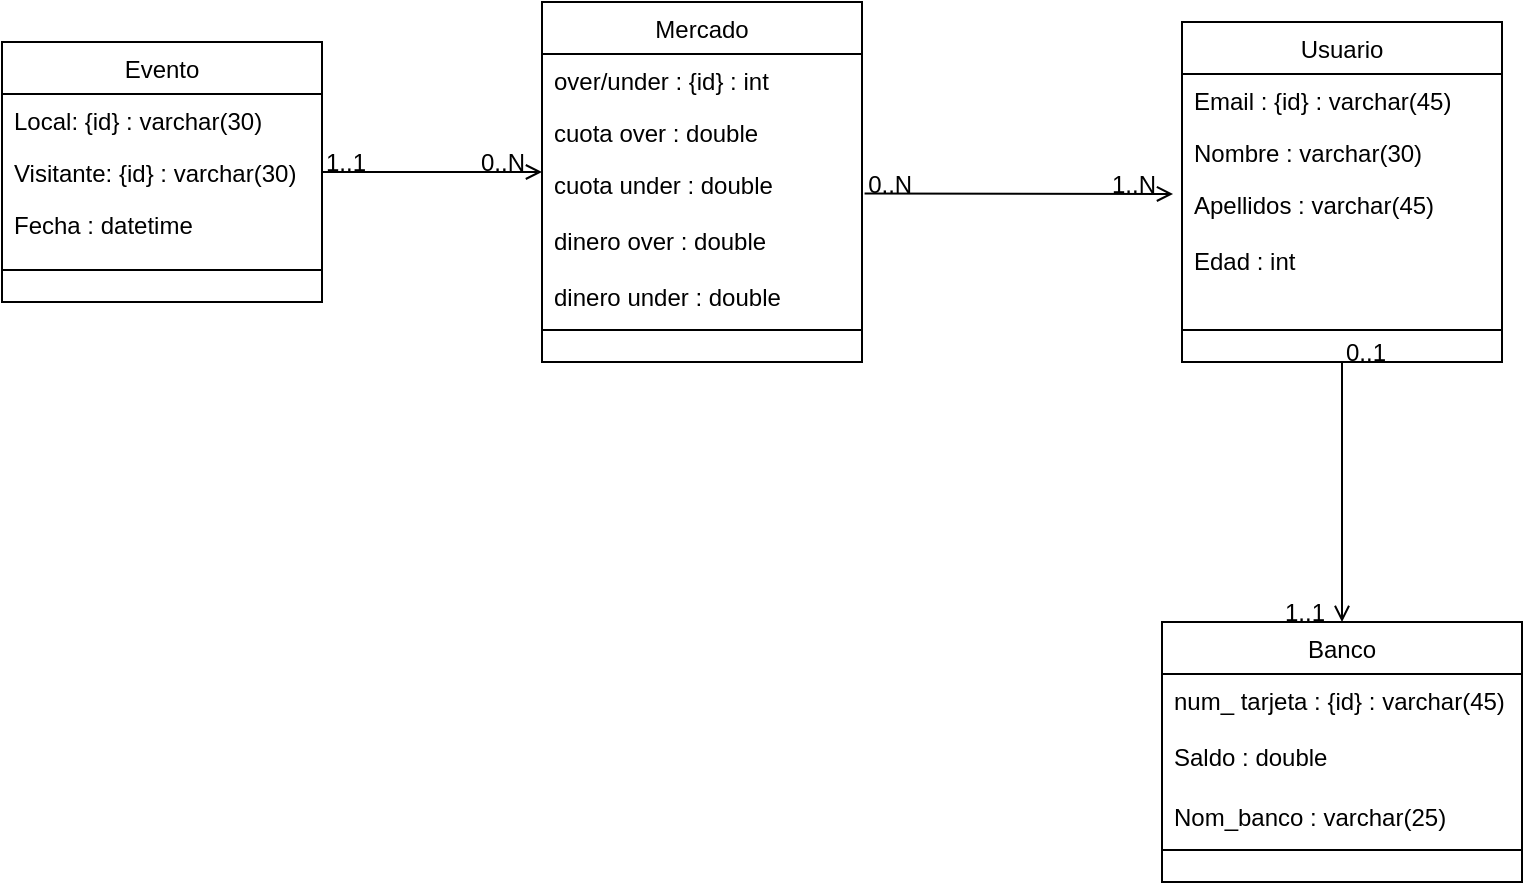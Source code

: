 <mxfile version="13.7.5" type="device"><diagram id="uomXqlhl83uHP-4eXc4D" name="Page-1"><mxGraphModel dx="1422" dy="762" grid="1" gridSize="10" guides="1" tooltips="1" connect="1" arrows="1" fold="1" page="1" pageScale="1" pageWidth="827" pageHeight="1169" math="0" shadow="0"><root><mxCell id="0"/><mxCell id="1" parent="0"/><mxCell id="zSi1ow1ghK2CsNPCCGCX-24" value="" style="endArrow=open;shadow=0;strokeWidth=1;rounded=0;endFill=1;edgeStyle=elbowEdgeStyle;elbow=vertical;" parent="1" source="zSi1ow1ghK2CsNPCCGCX-42" target="zSi1ow1ghK2CsNPCCGCX-37" edge="1"><mxGeometry x="0.5" y="41" relative="1" as="geometry"><mxPoint x="380" y="192" as="sourcePoint"/><mxPoint x="540" y="192" as="targetPoint"/><mxPoint x="-40" y="32" as="offset"/></mxGeometry></mxCell><mxCell id="zSi1ow1ghK2CsNPCCGCX-25" value="0..1" style="resizable=0;align=left;verticalAlign=bottom;labelBackgroundColor=none;fontSize=12;" parent="zSi1ow1ghK2CsNPCCGCX-24" connectable="0" vertex="1"><mxGeometry x="-1" relative="1" as="geometry"><mxPoint y="4" as="offset"/></mxGeometry></mxCell><mxCell id="zSi1ow1ghK2CsNPCCGCX-26" value="1..1" style="resizable=0;align=right;verticalAlign=bottom;labelBackgroundColor=none;fontSize=12;" parent="zSi1ow1ghK2CsNPCCGCX-24" connectable="0" vertex="1"><mxGeometry x="1" relative="1" as="geometry"><mxPoint x="-7" y="4" as="offset"/></mxGeometry></mxCell><mxCell id="zSi1ow1ghK2CsNPCCGCX-27" value="R" style="text;html=1;resizable=0;points=[];;align=center;verticalAlign=middle;labelBackgroundColor=none;rounded=0;shadow=0;strokeWidth=1;fontSize=12;" parent="zSi1ow1ghK2CsNPCCGCX-24" vertex="1" connectable="0"><mxGeometry x="0.5" y="49" relative="1" as="geometry"><mxPoint x="-38" y="40" as="offset"/></mxGeometry></mxCell><mxCell id="zSi1ow1ghK2CsNPCCGCX-28" value="" style="endArrow=open;shadow=0;strokeWidth=1;rounded=0;endFill=1;edgeStyle=elbowEdgeStyle;elbow=vertical;" parent="1" source="zSi1ow1ghK2CsNPCCGCX-32" target="zSi1ow1ghK2CsNPCCGCX-47" edge="1"><mxGeometry x="0.5" y="41" relative="1" as="geometry"><mxPoint x="350" y="32" as="sourcePoint"/><mxPoint x="510" y="32" as="targetPoint"/><mxPoint x="-40" y="32" as="offset"/></mxGeometry></mxCell><mxCell id="zSi1ow1ghK2CsNPCCGCX-29" value="1..1" style="resizable=0;align=left;verticalAlign=bottom;labelBackgroundColor=none;fontSize=12;" parent="zSi1ow1ghK2CsNPCCGCX-28" connectable="0" vertex="1"><mxGeometry x="-1" relative="1" as="geometry"><mxPoint y="4" as="offset"/></mxGeometry></mxCell><mxCell id="zSi1ow1ghK2CsNPCCGCX-30" value="0..N" style="resizable=0;align=right;verticalAlign=bottom;labelBackgroundColor=none;fontSize=12;" parent="zSi1ow1ghK2CsNPCCGCX-28" connectable="0" vertex="1"><mxGeometry x="1" relative="1" as="geometry"><mxPoint x="-7" y="4" as="offset"/></mxGeometry></mxCell><mxCell id="zSi1ow1ghK2CsNPCCGCX-32" value="Evento" style="swimlane;fontStyle=0;align=center;verticalAlign=top;childLayout=stackLayout;horizontal=1;startSize=26;horizontalStack=0;resizeParent=1;resizeLast=0;collapsible=1;marginBottom=0;rounded=0;shadow=0;strokeWidth=1;" parent="1" vertex="1"><mxGeometry x="10" y="40" width="160" height="130" as="geometry"><mxRectangle x="230" y="140" width="160" height="26" as="alternateBounds"/></mxGeometry></mxCell><mxCell id="zSi1ow1ghK2CsNPCCGCX-33" value="Local: {id} : varchar(30)" style="text;align=left;verticalAlign=top;spacingLeft=4;spacingRight=4;overflow=hidden;rotatable=0;points=[[0,0.5],[1,0.5]];portConstraint=eastwest;" parent="zSi1ow1ghK2CsNPCCGCX-32" vertex="1"><mxGeometry y="26" width="160" height="26" as="geometry"/></mxCell><mxCell id="zSi1ow1ghK2CsNPCCGCX-34" value="Visitante: {id} : varchar(30)" style="text;align=left;verticalAlign=top;spacingLeft=4;spacingRight=4;overflow=hidden;rotatable=0;points=[[0,0.5],[1,0.5]];portConstraint=eastwest;rounded=0;shadow=0;html=0;" parent="zSi1ow1ghK2CsNPCCGCX-32" vertex="1"><mxGeometry y="52" width="160" height="26" as="geometry"/></mxCell><mxCell id="zSi1ow1ghK2CsNPCCGCX-35" value="Fecha : datetime" style="text;align=left;verticalAlign=top;spacingLeft=4;spacingRight=4;overflow=hidden;rotatable=0;points=[[0,0.5],[1,0.5]];portConstraint=eastwest;rounded=0;shadow=0;html=0;" parent="zSi1ow1ghK2CsNPCCGCX-32" vertex="1"><mxGeometry y="78" width="160" height="32" as="geometry"/></mxCell><mxCell id="zSi1ow1ghK2CsNPCCGCX-36" value="" style="line;html=1;strokeWidth=1;align=left;verticalAlign=middle;spacingTop=-1;spacingLeft=3;spacingRight=3;rotatable=0;labelPosition=right;points=[];portConstraint=eastwest;" parent="zSi1ow1ghK2CsNPCCGCX-32" vertex="1"><mxGeometry y="110" width="160" height="8" as="geometry"/></mxCell><mxCell id="zSi1ow1ghK2CsNPCCGCX-42" value="Usuario" style="swimlane;fontStyle=0;align=center;verticalAlign=top;childLayout=stackLayout;horizontal=1;startSize=26;horizontalStack=0;resizeParent=1;resizeLast=0;collapsible=1;marginBottom=0;rounded=0;shadow=0;strokeWidth=1;" parent="1" vertex="1"><mxGeometry x="600" y="30" width="160" height="170" as="geometry"><mxRectangle x="230" y="140" width="160" height="26" as="alternateBounds"/></mxGeometry></mxCell><mxCell id="zSi1ow1ghK2CsNPCCGCX-43" value="Email : {id} : varchar(45)" style="text;align=left;verticalAlign=top;spacingLeft=4;spacingRight=4;overflow=hidden;rotatable=0;points=[[0,0.5],[1,0.5]];portConstraint=eastwest;" parent="zSi1ow1ghK2CsNPCCGCX-42" vertex="1"><mxGeometry y="26" width="160" height="26" as="geometry"/></mxCell><mxCell id="zSi1ow1ghK2CsNPCCGCX-44" value="Nombre : varchar(30)" style="text;align=left;verticalAlign=top;spacingLeft=4;spacingRight=4;overflow=hidden;rotatable=0;points=[[0,0.5],[1,0.5]];portConstraint=eastwest;rounded=0;shadow=0;html=0;" parent="zSi1ow1ghK2CsNPCCGCX-42" vertex="1"><mxGeometry y="52" width="160" height="26" as="geometry"/></mxCell><mxCell id="zSi1ow1ghK2CsNPCCGCX-45" value="Apellidos : varchar(45)&#10;&#10;Edad : int&#10;" style="text;align=left;verticalAlign=top;spacingLeft=4;spacingRight=4;overflow=hidden;rotatable=0;points=[[0,0.5],[1,0.5]];portConstraint=eastwest;rounded=0;shadow=0;html=0;" parent="zSi1ow1ghK2CsNPCCGCX-42" vertex="1"><mxGeometry y="78" width="160" height="72" as="geometry"/></mxCell><mxCell id="zSi1ow1ghK2CsNPCCGCX-46" value="" style="line;html=1;strokeWidth=1;align=left;verticalAlign=middle;spacingTop=-1;spacingLeft=3;spacingRight=3;rotatable=0;labelPosition=right;points=[];portConstraint=eastwest;" parent="zSi1ow1ghK2CsNPCCGCX-42" vertex="1"><mxGeometry y="150" width="160" height="8" as="geometry"/></mxCell><mxCell id="zSi1ow1ghK2CsNPCCGCX-47" value="Mercado" style="swimlane;fontStyle=0;align=center;verticalAlign=top;childLayout=stackLayout;horizontal=1;startSize=26;horizontalStack=0;resizeParent=1;resizeLast=0;collapsible=1;marginBottom=0;rounded=0;shadow=0;strokeWidth=1;" parent="1" vertex="1"><mxGeometry x="280" y="20" width="160" height="180" as="geometry"><mxRectangle x="550" y="140" width="160" height="26" as="alternateBounds"/></mxGeometry></mxCell><mxCell id="zSi1ow1ghK2CsNPCCGCX-48" value="over/under : {id} : int" style="text;align=left;verticalAlign=top;spacingLeft=4;spacingRight=4;overflow=hidden;rotatable=0;points=[[0,0.5],[1,0.5]];portConstraint=eastwest;" parent="zSi1ow1ghK2CsNPCCGCX-47" vertex="1"><mxGeometry y="26" width="160" height="26" as="geometry"/></mxCell><mxCell id="zSi1ow1ghK2CsNPCCGCX-49" value="cuota over : double" style="text;align=left;verticalAlign=top;spacingLeft=4;spacingRight=4;overflow=hidden;rotatable=0;points=[[0,0.5],[1,0.5]];portConstraint=eastwest;rounded=0;shadow=0;html=0;" parent="zSi1ow1ghK2CsNPCCGCX-47" vertex="1"><mxGeometry y="52" width="160" height="26" as="geometry"/></mxCell><mxCell id="zSi1ow1ghK2CsNPCCGCX-50" value="cuota under : double&#10;&#10;dinero over : double&#10;&#10;dinero under : double" style="text;align=left;verticalAlign=top;spacingLeft=4;spacingRight=4;overflow=hidden;rotatable=0;points=[[0,0.5],[1,0.5]];portConstraint=eastwest;rounded=0;shadow=0;html=0;" parent="zSi1ow1ghK2CsNPCCGCX-47" vertex="1"><mxGeometry y="78" width="160" height="82" as="geometry"/></mxCell><mxCell id="zSi1ow1ghK2CsNPCCGCX-51" value="" style="line;html=1;strokeWidth=1;align=left;verticalAlign=middle;spacingTop=-1;spacingLeft=3;spacingRight=3;rotatable=0;labelPosition=right;points=[];portConstraint=eastwest;" parent="zSi1ow1ghK2CsNPCCGCX-47" vertex="1"><mxGeometry y="160" width="160" height="8" as="geometry"/></mxCell><mxCell id="zSi1ow1ghK2CsNPCCGCX-52" value="" style="endArrow=open;shadow=0;strokeWidth=1;rounded=0;endFill=1;edgeStyle=elbowEdgeStyle;elbow=vertical;exitX=1.008;exitY=0.217;exitDx=0;exitDy=0;exitPerimeter=0;entryX=-0.028;entryY=0.108;entryDx=0;entryDy=0;entryPerimeter=0;" parent="1" source="zSi1ow1ghK2CsNPCCGCX-50" target="zSi1ow1ghK2CsNPCCGCX-45" edge="1"><mxGeometry x="0.5" y="41" relative="1" as="geometry"><mxPoint x="460" y="115" as="sourcePoint"/><mxPoint x="560" y="115" as="targetPoint"/><mxPoint x="-40" y="32" as="offset"/></mxGeometry></mxCell><mxCell id="zSi1ow1ghK2CsNPCCGCX-53" value="0..N" style="resizable=0;align=left;verticalAlign=bottom;labelBackgroundColor=none;fontSize=12;" parent="zSi1ow1ghK2CsNPCCGCX-52" connectable="0" vertex="1"><mxGeometry x="-1" relative="1" as="geometry"><mxPoint y="4" as="offset"/></mxGeometry></mxCell><mxCell id="zSi1ow1ghK2CsNPCCGCX-54" value="1..N" style="resizable=0;align=right;verticalAlign=bottom;labelBackgroundColor=none;fontSize=12;" parent="zSi1ow1ghK2CsNPCCGCX-52" connectable="0" vertex="1"><mxGeometry x="1" relative="1" as="geometry"><mxPoint x="-7" y="4" as="offset"/></mxGeometry></mxCell><mxCell id="zSi1ow1ghK2CsNPCCGCX-37" value="Banco" style="swimlane;fontStyle=0;align=center;verticalAlign=top;childLayout=stackLayout;horizontal=1;startSize=26;horizontalStack=0;resizeParent=1;resizeLast=0;collapsible=1;marginBottom=0;rounded=0;shadow=0;strokeWidth=1;" parent="1" vertex="1"><mxGeometry x="590" y="330" width="180" height="130" as="geometry"><mxRectangle x="550" y="140" width="160" height="26" as="alternateBounds"/></mxGeometry></mxCell><mxCell id="zSi1ow1ghK2CsNPCCGCX-38" value="num_ tarjeta : {id} : varchar(45)&#10;&#10;Saldo : double" style="text;align=left;verticalAlign=top;spacingLeft=4;spacingRight=4;overflow=hidden;rotatable=0;points=[[0,0.5],[1,0.5]];portConstraint=eastwest;" parent="zSi1ow1ghK2CsNPCCGCX-37" vertex="1"><mxGeometry y="26" width="180" height="44" as="geometry"/></mxCell><mxCell id="zSi1ow1ghK2CsNPCCGCX-39" value="&#10;Nom_banco : varchar(25)" style="text;align=left;verticalAlign=top;spacingLeft=4;spacingRight=4;overflow=hidden;rotatable=0;points=[[0,0.5],[1,0.5]];portConstraint=eastwest;rounded=0;shadow=0;html=0;" parent="zSi1ow1ghK2CsNPCCGCX-37" vertex="1"><mxGeometry y="70" width="180" height="40" as="geometry"/></mxCell><mxCell id="zSi1ow1ghK2CsNPCCGCX-41" value="" style="line;html=1;strokeWidth=1;align=left;verticalAlign=middle;spacingTop=-1;spacingLeft=3;spacingRight=3;rotatable=0;labelPosition=right;points=[];portConstraint=eastwest;" parent="zSi1ow1ghK2CsNPCCGCX-37" vertex="1"><mxGeometry y="110" width="180" height="8" as="geometry"/></mxCell></root></mxGraphModel></diagram></mxfile>